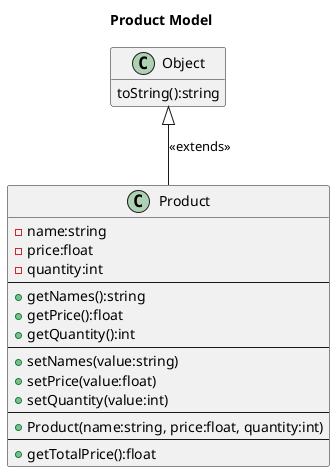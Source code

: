 @startuml Class Diagram
title Product Model
class Product {
    -name:string
    -price:float
    -quantity:int
    --
    +getNames():string
    +getPrice():float
    +getQuantity():int
    --
    +setNames(value:string)
    +setPrice(value:float)
    +setQuantity(value:int)
    --
    +Product(name:string, price:float, quantity:int)
    --
    +getTotalPrice():float
}

class Object {
    toString():string
}

Product -up-|> Object : "<<extends>>"

hide empty members
@enduml